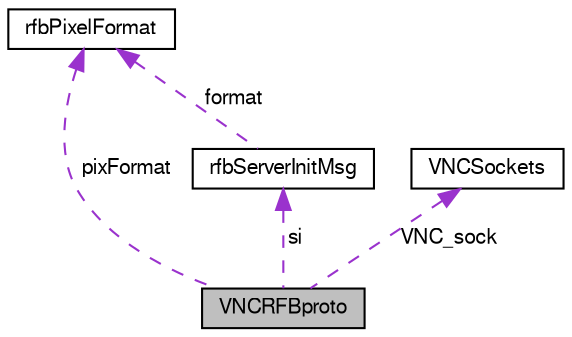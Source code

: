 digraph "VNCRFBproto"
{
 // LATEX_PDF_SIZE
  bgcolor="transparent";
  edge [fontname="FreeSans",fontsize="10",labelfontname="FreeSans",labelfontsize="10"];
  node [fontname="FreeSans",fontsize="10",shape=record];
  Node1 [label="VNCRFBproto",height=0.2,width=0.4,color="black", fillcolor="grey75", style="filled", fontcolor="black",tooltip=" "];
  Node2 -> Node1 [dir="back",color="darkorchid3",fontsize="10",style="dashed",label=" si" ,fontname="FreeSans"];
  Node2 [label="rfbServerInitMsg",height=0.2,width=0.4,color="black",URL="$a02808.html",tooltip=" "];
  Node3 -> Node2 [dir="back",color="darkorchid3",fontsize="10",style="dashed",label=" format" ,fontname="FreeSans"];
  Node3 [label="rfbPixelFormat",height=0.2,width=0.4,color="black",URL="$a02800.html",tooltip=" "];
  Node4 -> Node1 [dir="back",color="darkorchid3",fontsize="10",style="dashed",label=" VNC_sock" ,fontname="FreeSans"];
  Node4 [label="VNCSockets",height=0.2,width=0.4,color="black",URL="$a02884.html",tooltip="VNCSocket class."];
  Node3 -> Node1 [dir="back",color="darkorchid3",fontsize="10",style="dashed",label=" pixFormat" ,fontname="FreeSans"];
}
